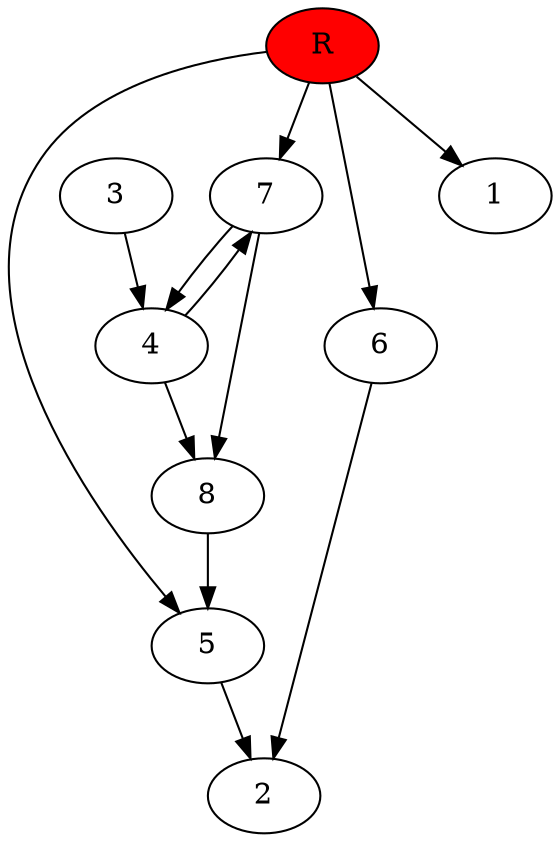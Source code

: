 digraph prb24940 {
	1
	2
	3
	4
	5
	6
	7
	8
	R [fillcolor="#ff0000" style=filled]
	3 -> 4
	4 -> 7
	4 -> 8
	5 -> 2
	6 -> 2
	7 -> 4
	7 -> 8
	8 -> 5
	R -> 1
	R -> 5
	R -> 6
	R -> 7
}
